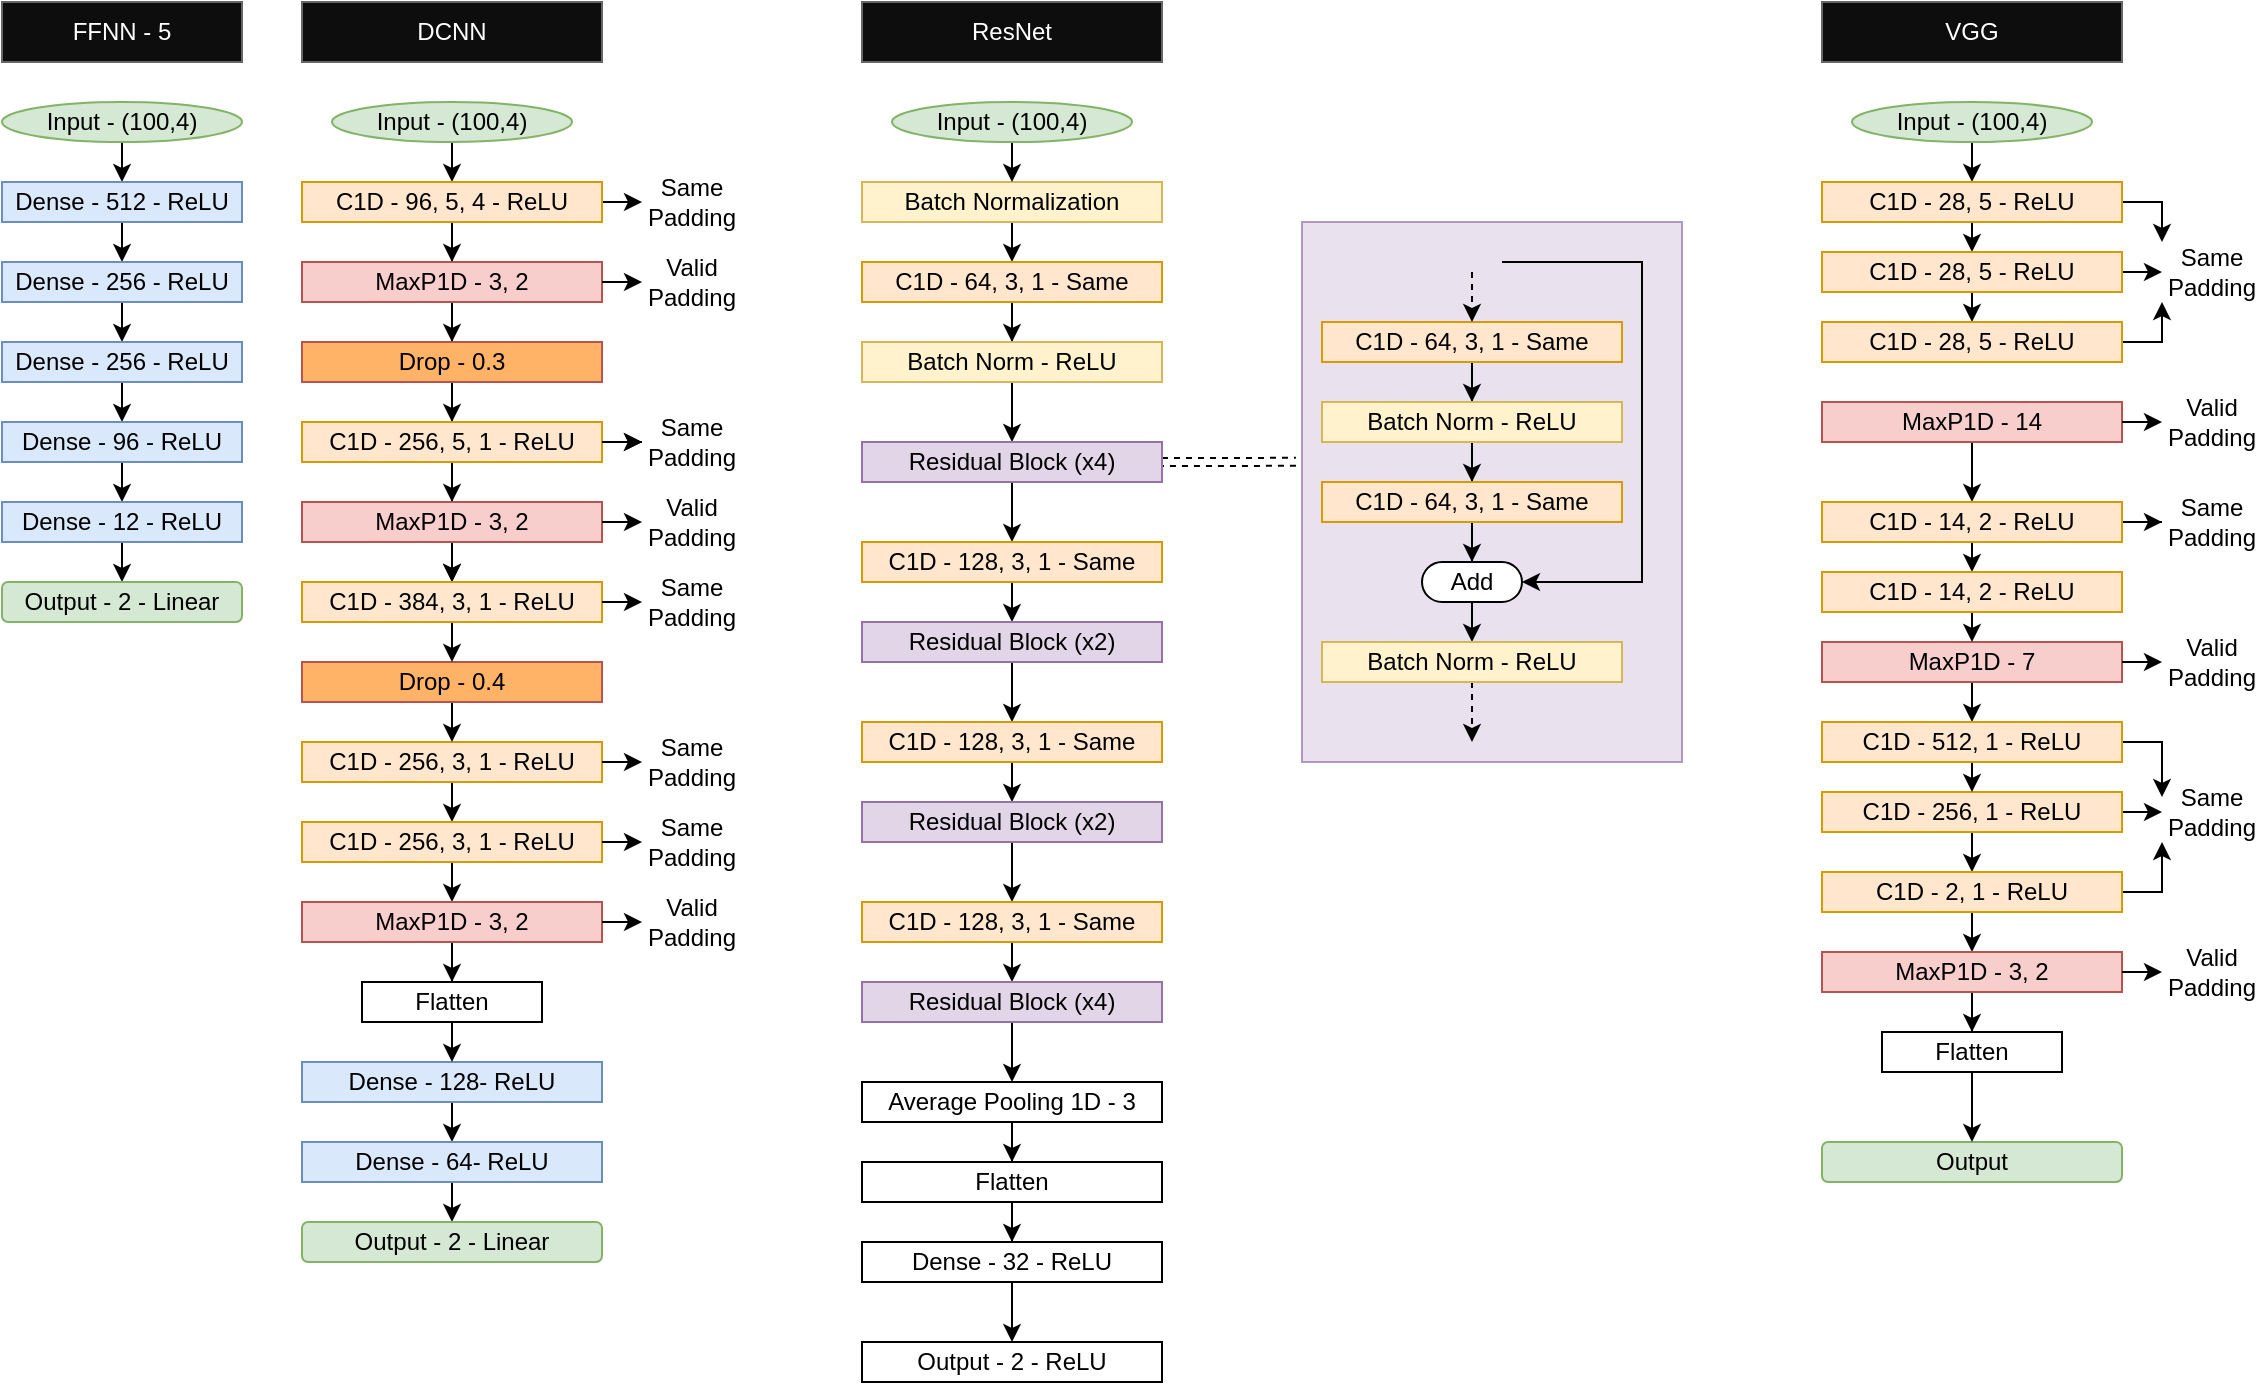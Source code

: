 <mxfile version="16.6.4" type="device"><diagram id="u687a26SMUDOpugRJcis" name="Page-1"><mxGraphModel dx="1422" dy="762" grid="1" gridSize="10" guides="1" tooltips="1" connect="1" arrows="1" fold="1" page="1" pageScale="1" pageWidth="850" pageHeight="1100" math="0" shadow="0"><root><mxCell id="0"/><mxCell id="1" parent="0"/><mxCell id="4DC_s5hT4vF4Yg3AYAyD-147" value="" style="rounded=0;whiteSpace=wrap;html=1;fillColor=#e1d5e7;strokeColor=#9673a6;opacity=70;" parent="1" vertex="1"><mxGeometry x="700" y="160" width="190" height="270" as="geometry"/></mxCell><mxCell id="4DC_s5hT4vF4Yg3AYAyD-8" style="edgeStyle=orthogonalEdgeStyle;rounded=0;orthogonalLoop=1;jettySize=auto;html=1;exitX=0.5;exitY=1;exitDx=0;exitDy=0;entryX=0.5;entryY=0;entryDx=0;entryDy=0;" parent="1" source="4DC_s5hT4vF4Yg3AYAyD-14" target="4DC_s5hT4vF4Yg3AYAyD-2" edge="1"><mxGeometry relative="1" as="geometry"/></mxCell><mxCell id="4DC_s5hT4vF4Yg3AYAyD-9" style="edgeStyle=orthogonalEdgeStyle;rounded=0;orthogonalLoop=1;jettySize=auto;html=1;exitX=0.5;exitY=1;exitDx=0;exitDy=0;entryX=0.5;entryY=0;entryDx=0;entryDy=0;" parent="1" source="4DC_s5hT4vF4Yg3AYAyD-2" target="4DC_s5hT4vF4Yg3AYAyD-3" edge="1"><mxGeometry relative="1" as="geometry"/></mxCell><mxCell id="4DC_s5hT4vF4Yg3AYAyD-2" value="Dense - 512 - ReLU" style="rounded=0;whiteSpace=wrap;html=1;fillColor=#dae8fc;strokeColor=#6c8ebf;" parent="1" vertex="1"><mxGeometry x="50" y="140" width="120" height="20" as="geometry"/></mxCell><mxCell id="4DC_s5hT4vF4Yg3AYAyD-10" style="edgeStyle=orthogonalEdgeStyle;rounded=0;orthogonalLoop=1;jettySize=auto;html=1;exitX=0.5;exitY=1;exitDx=0;exitDy=0;entryX=0.5;entryY=0;entryDx=0;entryDy=0;" parent="1" source="4DC_s5hT4vF4Yg3AYAyD-3" target="4DC_s5hT4vF4Yg3AYAyD-4" edge="1"><mxGeometry relative="1" as="geometry"/></mxCell><mxCell id="4DC_s5hT4vF4Yg3AYAyD-3" value="Dense - 256 - ReLU" style="rounded=0;whiteSpace=wrap;html=1;fillColor=#dae8fc;strokeColor=#6c8ebf;" parent="1" vertex="1"><mxGeometry x="50" y="180" width="120" height="20" as="geometry"/></mxCell><mxCell id="4DC_s5hT4vF4Yg3AYAyD-11" style="edgeStyle=orthogonalEdgeStyle;rounded=0;orthogonalLoop=1;jettySize=auto;html=1;exitX=0.5;exitY=1;exitDx=0;exitDy=0;entryX=0.5;entryY=0;entryDx=0;entryDy=0;" parent="1" source="4DC_s5hT4vF4Yg3AYAyD-4" target="4DC_s5hT4vF4Yg3AYAyD-5" edge="1"><mxGeometry relative="1" as="geometry"/></mxCell><mxCell id="4DC_s5hT4vF4Yg3AYAyD-4" value="Dense - 256 - ReLU" style="rounded=0;whiteSpace=wrap;html=1;fillColor=#dae8fc;strokeColor=#6c8ebf;" parent="1" vertex="1"><mxGeometry x="50" y="220" width="120" height="20" as="geometry"/></mxCell><mxCell id="4DC_s5hT4vF4Yg3AYAyD-12" style="edgeStyle=orthogonalEdgeStyle;rounded=0;orthogonalLoop=1;jettySize=auto;html=1;exitX=0.5;exitY=1;exitDx=0;exitDy=0;entryX=0.5;entryY=0;entryDx=0;entryDy=0;" parent="1" source="4DC_s5hT4vF4Yg3AYAyD-5" target="4DC_s5hT4vF4Yg3AYAyD-6" edge="1"><mxGeometry relative="1" as="geometry"/></mxCell><mxCell id="4DC_s5hT4vF4Yg3AYAyD-5" value="Dense - 96 - ReLU&lt;br&gt;" style="rounded=0;whiteSpace=wrap;html=1;fillColor=#dae8fc;strokeColor=#6c8ebf;" parent="1" vertex="1"><mxGeometry x="50" y="260" width="120" height="20" as="geometry"/></mxCell><mxCell id="4DC_s5hT4vF4Yg3AYAyD-16" style="edgeStyle=orthogonalEdgeStyle;rounded=0;orthogonalLoop=1;jettySize=auto;html=1;exitX=0.5;exitY=1;exitDx=0;exitDy=0;entryX=0.5;entryY=0;entryDx=0;entryDy=0;" parent="1" source="4DC_s5hT4vF4Yg3AYAyD-6" target="4DC_s5hT4vF4Yg3AYAyD-15" edge="1"><mxGeometry relative="1" as="geometry"/></mxCell><mxCell id="4DC_s5hT4vF4Yg3AYAyD-6" value="Dense - 12 - ReLU" style="rounded=0;whiteSpace=wrap;html=1;fillColor=#dae8fc;strokeColor=#6c8ebf;" parent="1" vertex="1"><mxGeometry x="50" y="300" width="120" height="20" as="geometry"/></mxCell><mxCell id="4DC_s5hT4vF4Yg3AYAyD-14" value="Input - (100,4)" style="ellipse;whiteSpace=wrap;html=1;fillColor=#d5e8d4;strokeColor=#82b366;" parent="1" vertex="1"><mxGeometry x="50" y="100" width="120" height="20" as="geometry"/></mxCell><mxCell id="4DC_s5hT4vF4Yg3AYAyD-15" value="Output - 2 - Linear" style="rounded=1;whiteSpace=wrap;html=1;fillColor=#d5e8d4;strokeColor=#82b366;" parent="1" vertex="1"><mxGeometry x="50" y="340" width="120" height="20" as="geometry"/></mxCell><mxCell id="4DC_s5hT4vF4Yg3AYAyD-18" style="edgeStyle=orthogonalEdgeStyle;rounded=0;orthogonalLoop=1;jettySize=auto;html=1;exitX=0.5;exitY=1;exitDx=0;exitDy=0;entryX=0.5;entryY=0;entryDx=0;entryDy=0;" parent="1" source="4DC_s5hT4vF4Yg3AYAyD-29" target="4DC_s5hT4vF4Yg3AYAyD-20" edge="1"><mxGeometry relative="1" as="geometry"/></mxCell><mxCell id="4DC_s5hT4vF4Yg3AYAyD-32" value="" style="edgeStyle=orthogonalEdgeStyle;rounded=0;orthogonalLoop=1;jettySize=auto;html=1;" parent="1" source="4DC_s5hT4vF4Yg3AYAyD-20" target="4DC_s5hT4vF4Yg3AYAyD-31" edge="1"><mxGeometry relative="1" as="geometry"/></mxCell><mxCell id="4DC_s5hT4vF4Yg3AYAyD-59" style="edgeStyle=orthogonalEdgeStyle;rounded=0;orthogonalLoop=1;jettySize=auto;html=1;exitX=1;exitY=0.5;exitDx=0;exitDy=0;entryX=0;entryY=0.5;entryDx=0;entryDy=0;" parent="1" source="4DC_s5hT4vF4Yg3AYAyD-20" target="4DC_s5hT4vF4Yg3AYAyD-58" edge="1"><mxGeometry relative="1" as="geometry"/></mxCell><mxCell id="4DC_s5hT4vF4Yg3AYAyD-20" value="C1D - 96, 5, 4 - ReLU" style="rounded=0;whiteSpace=wrap;html=1;fillColor=#ffe6cc;strokeColor=#d79b00;" parent="1" vertex="1"><mxGeometry x="200" y="140" width="150" height="20" as="geometry"/></mxCell><mxCell id="4DC_s5hT4vF4Yg3AYAyD-49" style="edgeStyle=orthogonalEdgeStyle;rounded=0;orthogonalLoop=1;jettySize=auto;html=1;exitX=0.5;exitY=1;exitDx=0;exitDy=0;entryX=0.5;entryY=0;entryDx=0;entryDy=0;" parent="1" source="4DC_s5hT4vF4Yg3AYAyD-22" target="4DC_s5hT4vF4Yg3AYAyD-47" edge="1"><mxGeometry relative="1" as="geometry"/></mxCell><mxCell id="4DC_s5hT4vF4Yg3AYAyD-22" value="C1D - 256, 3, 1 - ReLU" style="rounded=0;whiteSpace=wrap;html=1;fillColor=#ffe6cc;strokeColor=#d79b00;" parent="1" vertex="1"><mxGeometry x="200" y="420" width="150" height="20" as="geometry"/></mxCell><mxCell id="4DC_s5hT4vF4Yg3AYAyD-23" style="edgeStyle=orthogonalEdgeStyle;rounded=0;orthogonalLoop=1;jettySize=auto;html=1;exitX=0.5;exitY=1;exitDx=0;exitDy=0;entryX=0.5;entryY=0;entryDx=0;entryDy=0;" parent="1" source="4DC_s5hT4vF4Yg3AYAyD-24" target="4DC_s5hT4vF4Yg3AYAyD-26" edge="1"><mxGeometry relative="1" as="geometry"/></mxCell><mxCell id="4DC_s5hT4vF4Yg3AYAyD-24" value="Dense - 128- ReLU" style="rounded=0;whiteSpace=wrap;html=1;fillColor=#dae8fc;strokeColor=#6c8ebf;" parent="1" vertex="1"><mxGeometry x="200" y="580" width="150" height="20" as="geometry"/></mxCell><mxCell id="4DC_s5hT4vF4Yg3AYAyD-25" style="edgeStyle=orthogonalEdgeStyle;rounded=0;orthogonalLoop=1;jettySize=auto;html=1;exitX=0.5;exitY=1;exitDx=0;exitDy=0;entryX=0.5;entryY=0;entryDx=0;entryDy=0;" parent="1" source="4DC_s5hT4vF4Yg3AYAyD-26" target="4DC_s5hT4vF4Yg3AYAyD-30" edge="1"><mxGeometry relative="1" as="geometry"><mxPoint x="275" y="670" as="targetPoint"/></mxGeometry></mxCell><mxCell id="4DC_s5hT4vF4Yg3AYAyD-26" value="Dense - 64- ReLU" style="rounded=0;whiteSpace=wrap;html=1;fillColor=#dae8fc;strokeColor=#6c8ebf;" parent="1" vertex="1"><mxGeometry x="200" y="620" width="150" height="20" as="geometry"/></mxCell><mxCell id="4DC_s5hT4vF4Yg3AYAyD-29" value="Input - (100,4)" style="ellipse;whiteSpace=wrap;html=1;fillColor=#d5e8d4;strokeColor=#82b366;" parent="1" vertex="1"><mxGeometry x="215" y="100" width="120" height="20" as="geometry"/></mxCell><mxCell id="4DC_s5hT4vF4Yg3AYAyD-30" value="Output - 2 - Linear" style="rounded=1;whiteSpace=wrap;html=1;fillColor=#d5e8d4;strokeColor=#82b366;" parent="1" vertex="1"><mxGeometry x="200" y="660" width="150" height="20" as="geometry"/></mxCell><mxCell id="4DC_s5hT4vF4Yg3AYAyD-34" value="" style="edgeStyle=orthogonalEdgeStyle;rounded=0;orthogonalLoop=1;jettySize=auto;html=1;" parent="1" source="4DC_s5hT4vF4Yg3AYAyD-31" target="4DC_s5hT4vF4Yg3AYAyD-33" edge="1"><mxGeometry relative="1" as="geometry"/></mxCell><mxCell id="4DC_s5hT4vF4Yg3AYAyD-31" value="MaxP1D - 3, 2" style="whiteSpace=wrap;html=1;rounded=0;fillColor=#f8cecc;strokeColor=#b85450;" parent="1" vertex="1"><mxGeometry x="200" y="180" width="150" height="20" as="geometry"/></mxCell><mxCell id="4DC_s5hT4vF4Yg3AYAyD-45" style="edgeStyle=orthogonalEdgeStyle;rounded=0;orthogonalLoop=1;jettySize=auto;html=1;exitX=0.5;exitY=1;exitDx=0;exitDy=0;entryX=0.5;entryY=0;entryDx=0;entryDy=0;" parent="1" source="4DC_s5hT4vF4Yg3AYAyD-33" target="4DC_s5hT4vF4Yg3AYAyD-36" edge="1"><mxGeometry relative="1" as="geometry"/></mxCell><mxCell id="4DC_s5hT4vF4Yg3AYAyD-46" value="" style="edgeStyle=orthogonalEdgeStyle;rounded=0;orthogonalLoop=1;jettySize=auto;html=1;" parent="1" source="4DC_s5hT4vF4Yg3AYAyD-33" target="4DC_s5hT4vF4Yg3AYAyD-40" edge="1"><mxGeometry relative="1" as="geometry"/></mxCell><mxCell id="4DC_s5hT4vF4Yg3AYAyD-33" value="Drop - 0.3" style="whiteSpace=wrap;html=1;rounded=0;fillColor=#FFB366;strokeColor=#b85450;" parent="1" vertex="1"><mxGeometry x="200" y="220" width="150" height="20" as="geometry"/></mxCell><mxCell id="4DC_s5hT4vF4Yg3AYAyD-35" value="" style="edgeStyle=orthogonalEdgeStyle;rounded=0;orthogonalLoop=1;jettySize=auto;html=1;" parent="1" source="4DC_s5hT4vF4Yg3AYAyD-36" target="4DC_s5hT4vF4Yg3AYAyD-38" edge="1"><mxGeometry relative="1" as="geometry"/></mxCell><mxCell id="4DC_s5hT4vF4Yg3AYAyD-62" value="" style="edgeStyle=orthogonalEdgeStyle;rounded=0;orthogonalLoop=1;jettySize=auto;html=1;" parent="1" source="4DC_s5hT4vF4Yg3AYAyD-36" target="4DC_s5hT4vF4Yg3AYAyD-61" edge="1"><mxGeometry relative="1" as="geometry"/></mxCell><mxCell id="4DC_s5hT4vF4Yg3AYAyD-36" value="C1D - 256, 5, 1 - ReLU" style="rounded=0;whiteSpace=wrap;html=1;fillColor=#ffe6cc;strokeColor=#d79b00;" parent="1" vertex="1"><mxGeometry x="200" y="260" width="150" height="20" as="geometry"/></mxCell><mxCell id="4DC_s5hT4vF4Yg3AYAyD-43" style="edgeStyle=orthogonalEdgeStyle;rounded=0;orthogonalLoop=1;jettySize=auto;html=1;exitX=0.5;exitY=1;exitDx=0;exitDy=0;entryX=0.5;entryY=0;entryDx=0;entryDy=0;" parent="1" source="4DC_s5hT4vF4Yg3AYAyD-38" target="4DC_s5hT4vF4Yg3AYAyD-40" edge="1"><mxGeometry relative="1" as="geometry"/></mxCell><mxCell id="4DC_s5hT4vF4Yg3AYAyD-38" value="MaxP1D - 3, 2" style="whiteSpace=wrap;html=1;rounded=0;fillColor=#f8cecc;strokeColor=#b85450;" parent="1" vertex="1"><mxGeometry x="200" y="300" width="150" height="20" as="geometry"/></mxCell><mxCell id="4DC_s5hT4vF4Yg3AYAyD-48" style="edgeStyle=orthogonalEdgeStyle;rounded=0;orthogonalLoop=1;jettySize=auto;html=1;exitX=0.5;exitY=1;exitDx=0;exitDy=0;entryX=0.5;entryY=0;entryDx=0;entryDy=0;" parent="1" source="4DC_s5hT4vF4Yg3AYAyD-39" target="4DC_s5hT4vF4Yg3AYAyD-22" edge="1"><mxGeometry relative="1" as="geometry"/></mxCell><mxCell id="4DC_s5hT4vF4Yg3AYAyD-39" value="Drop - 0.4" style="whiteSpace=wrap;html=1;rounded=0;fillColor=#FFB366;strokeColor=#b85450;" parent="1" vertex="1"><mxGeometry x="200" y="380" width="150" height="20" as="geometry"/></mxCell><mxCell id="4DC_s5hT4vF4Yg3AYAyD-42" style="edgeStyle=orthogonalEdgeStyle;rounded=0;orthogonalLoop=1;jettySize=auto;html=1;exitX=0.5;exitY=1;exitDx=0;exitDy=0;entryX=0.5;entryY=0;entryDx=0;entryDy=0;" parent="1" source="4DC_s5hT4vF4Yg3AYAyD-40" target="4DC_s5hT4vF4Yg3AYAyD-39" edge="1"><mxGeometry relative="1" as="geometry"/></mxCell><mxCell id="4DC_s5hT4vF4Yg3AYAyD-40" value="C1D - 384, 3, 1 - ReLU" style="whiteSpace=wrap;html=1;rounded=0;fillColor=#ffe6cc;strokeColor=#d79b00;" parent="1" vertex="1"><mxGeometry x="200" y="340" width="150" height="20" as="geometry"/></mxCell><mxCell id="4DC_s5hT4vF4Yg3AYAyD-51" style="edgeStyle=orthogonalEdgeStyle;rounded=0;orthogonalLoop=1;jettySize=auto;html=1;exitX=0.5;exitY=1;exitDx=0;exitDy=0;entryX=0.5;entryY=0;entryDx=0;entryDy=0;" parent="1" source="4DC_s5hT4vF4Yg3AYAyD-47" target="4DC_s5hT4vF4Yg3AYAyD-50" edge="1"><mxGeometry relative="1" as="geometry"/></mxCell><mxCell id="4DC_s5hT4vF4Yg3AYAyD-47" value="C1D - 256, 3, 1 - ReLU" style="rounded=0;whiteSpace=wrap;html=1;fillColor=#ffe6cc;strokeColor=#d79b00;" parent="1" vertex="1"><mxGeometry x="200" y="460" width="150" height="20" as="geometry"/></mxCell><mxCell id="4DC_s5hT4vF4Yg3AYAyD-54" value="" style="edgeStyle=orthogonalEdgeStyle;rounded=0;orthogonalLoop=1;jettySize=auto;html=1;" parent="1" source="4DC_s5hT4vF4Yg3AYAyD-50" target="4DC_s5hT4vF4Yg3AYAyD-53" edge="1"><mxGeometry relative="1" as="geometry"/></mxCell><mxCell id="4DC_s5hT4vF4Yg3AYAyD-50" value="MaxP1D - 3, 2" style="whiteSpace=wrap;html=1;rounded=0;fillColor=#f8cecc;strokeColor=#b85450;" parent="1" vertex="1"><mxGeometry x="200" y="500" width="150" height="20" as="geometry"/></mxCell><mxCell id="4DC_s5hT4vF4Yg3AYAyD-55" style="edgeStyle=orthogonalEdgeStyle;rounded=0;orthogonalLoop=1;jettySize=auto;html=1;exitX=0.5;exitY=1;exitDx=0;exitDy=0;entryX=0.5;entryY=0;entryDx=0;entryDy=0;" parent="1" source="4DC_s5hT4vF4Yg3AYAyD-53" target="4DC_s5hT4vF4Yg3AYAyD-24" edge="1"><mxGeometry relative="1" as="geometry"/></mxCell><mxCell id="4DC_s5hT4vF4Yg3AYAyD-53" value="Flatten" style="whiteSpace=wrap;html=1;rounded=0;" parent="1" vertex="1"><mxGeometry x="230" y="540" width="90" height="20" as="geometry"/></mxCell><mxCell id="4DC_s5hT4vF4Yg3AYAyD-58" value="Same Padding" style="text;html=1;strokeColor=none;fillColor=none;align=center;verticalAlign=middle;whiteSpace=wrap;rounded=0;" parent="1" vertex="1"><mxGeometry x="370" y="135" width="50" height="30" as="geometry"/></mxCell><mxCell id="4DC_s5hT4vF4Yg3AYAyD-60" style="edgeStyle=orthogonalEdgeStyle;rounded=0;orthogonalLoop=1;jettySize=auto;html=1;exitX=1;exitY=0.5;exitDx=0;exitDy=0;entryX=0;entryY=0.5;entryDx=0;entryDy=0;" parent="1" target="4DC_s5hT4vF4Yg3AYAyD-61" edge="1"><mxGeometry relative="1" as="geometry"><mxPoint x="350" y="270" as="sourcePoint"/></mxGeometry></mxCell><mxCell id="4DC_s5hT4vF4Yg3AYAyD-61" value="Same Padding" style="text;html=1;strokeColor=none;fillColor=none;align=center;verticalAlign=middle;whiteSpace=wrap;rounded=0;" parent="1" vertex="1"><mxGeometry x="370" y="255" width="50" height="30" as="geometry"/></mxCell><mxCell id="4DC_s5hT4vF4Yg3AYAyD-63" style="edgeStyle=orthogonalEdgeStyle;rounded=0;orthogonalLoop=1;jettySize=auto;html=1;exitX=1;exitY=0.5;exitDx=0;exitDy=0;entryX=0;entryY=0.5;entryDx=0;entryDy=0;" parent="1" target="4DC_s5hT4vF4Yg3AYAyD-64" edge="1"><mxGeometry relative="1" as="geometry"><mxPoint x="350" y="350" as="sourcePoint"/></mxGeometry></mxCell><mxCell id="4DC_s5hT4vF4Yg3AYAyD-64" value="Same Padding" style="text;html=1;strokeColor=none;fillColor=none;align=center;verticalAlign=middle;whiteSpace=wrap;rounded=0;" parent="1" vertex="1"><mxGeometry x="370" y="335" width="50" height="30" as="geometry"/></mxCell><mxCell id="4DC_s5hT4vF4Yg3AYAyD-65" style="edgeStyle=orthogonalEdgeStyle;rounded=0;orthogonalLoop=1;jettySize=auto;html=1;exitX=1;exitY=0.5;exitDx=0;exitDy=0;entryX=0;entryY=0.5;entryDx=0;entryDy=0;" parent="1" target="4DC_s5hT4vF4Yg3AYAyD-66" edge="1"><mxGeometry relative="1" as="geometry"><mxPoint x="350" y="430" as="sourcePoint"/></mxGeometry></mxCell><mxCell id="4DC_s5hT4vF4Yg3AYAyD-66" value="Same Padding" style="text;html=1;strokeColor=none;fillColor=none;align=center;verticalAlign=middle;whiteSpace=wrap;rounded=0;" parent="1" vertex="1"><mxGeometry x="370" y="415" width="50" height="30" as="geometry"/></mxCell><mxCell id="4DC_s5hT4vF4Yg3AYAyD-67" style="edgeStyle=orthogonalEdgeStyle;rounded=0;orthogonalLoop=1;jettySize=auto;html=1;exitX=1;exitY=0.5;exitDx=0;exitDy=0;entryX=0;entryY=0.5;entryDx=0;entryDy=0;" parent="1" target="4DC_s5hT4vF4Yg3AYAyD-68" edge="1"><mxGeometry relative="1" as="geometry"><mxPoint x="350" y="470" as="sourcePoint"/></mxGeometry></mxCell><mxCell id="4DC_s5hT4vF4Yg3AYAyD-68" value="Same Padding" style="text;html=1;strokeColor=none;fillColor=none;align=center;verticalAlign=middle;whiteSpace=wrap;rounded=0;" parent="1" vertex="1"><mxGeometry x="370" y="455" width="50" height="30" as="geometry"/></mxCell><mxCell id="4DC_s5hT4vF4Yg3AYAyD-69" style="edgeStyle=orthogonalEdgeStyle;rounded=0;orthogonalLoop=1;jettySize=auto;html=1;exitX=1;exitY=0.5;exitDx=0;exitDy=0;entryX=0;entryY=0.5;entryDx=0;entryDy=0;" parent="1" target="4DC_s5hT4vF4Yg3AYAyD-70" edge="1"><mxGeometry relative="1" as="geometry"><mxPoint x="350" y="190" as="sourcePoint"/></mxGeometry></mxCell><mxCell id="4DC_s5hT4vF4Yg3AYAyD-70" value="Valid Padding" style="text;html=1;strokeColor=none;fillColor=none;align=center;verticalAlign=middle;whiteSpace=wrap;rounded=0;" parent="1" vertex="1"><mxGeometry x="370" y="175" width="50" height="30" as="geometry"/></mxCell><mxCell id="4DC_s5hT4vF4Yg3AYAyD-71" style="edgeStyle=orthogonalEdgeStyle;rounded=0;orthogonalLoop=1;jettySize=auto;html=1;exitX=1;exitY=0.5;exitDx=0;exitDy=0;entryX=0;entryY=0.5;entryDx=0;entryDy=0;" parent="1" target="4DC_s5hT4vF4Yg3AYAyD-72" edge="1"><mxGeometry relative="1" as="geometry"><mxPoint x="350" y="310" as="sourcePoint"/></mxGeometry></mxCell><mxCell id="4DC_s5hT4vF4Yg3AYAyD-72" value="Valid Padding" style="text;html=1;strokeColor=none;fillColor=none;align=center;verticalAlign=middle;whiteSpace=wrap;rounded=0;" parent="1" vertex="1"><mxGeometry x="370" y="295" width="50" height="30" as="geometry"/></mxCell><mxCell id="4DC_s5hT4vF4Yg3AYAyD-73" style="edgeStyle=orthogonalEdgeStyle;rounded=0;orthogonalLoop=1;jettySize=auto;html=1;exitX=1;exitY=0.5;exitDx=0;exitDy=0;entryX=0;entryY=0.5;entryDx=0;entryDy=0;" parent="1" target="4DC_s5hT4vF4Yg3AYAyD-74" edge="1"><mxGeometry relative="1" as="geometry"><mxPoint x="350" y="510" as="sourcePoint"/></mxGeometry></mxCell><mxCell id="4DC_s5hT4vF4Yg3AYAyD-74" value="Valid Padding" style="text;html=1;strokeColor=none;fillColor=none;align=center;verticalAlign=middle;whiteSpace=wrap;rounded=0;" parent="1" vertex="1"><mxGeometry x="370" y="495" width="50" height="30" as="geometry"/></mxCell><mxCell id="4DC_s5hT4vF4Yg3AYAyD-81" style="edgeStyle=orthogonalEdgeStyle;rounded=0;orthogonalLoop=1;jettySize=auto;html=1;exitX=0.5;exitY=1;exitDx=0;exitDy=0;entryX=0.5;entryY=0;entryDx=0;entryDy=0;" parent="1" source="4DC_s5hT4vF4Yg3AYAyD-79" target="4DC_s5hT4vF4Yg3AYAyD-80" edge="1"><mxGeometry relative="1" as="geometry"/></mxCell><mxCell id="4DC_s5hT4vF4Yg3AYAyD-79" value="Batch Normalization" style="rounded=0;whiteSpace=wrap;html=1;fillColor=#fff2cc;strokeColor=#d6b656;" parent="1" vertex="1"><mxGeometry x="480" y="140" width="150" height="20" as="geometry"/></mxCell><mxCell id="4DC_s5hT4vF4Yg3AYAyD-104" value="" style="edgeStyle=orthogonalEdgeStyle;rounded=0;orthogonalLoop=1;jettySize=auto;html=1;" parent="1" source="4DC_s5hT4vF4Yg3AYAyD-80" target="4DC_s5hT4vF4Yg3AYAyD-103" edge="1"><mxGeometry relative="1" as="geometry"/></mxCell><mxCell id="4DC_s5hT4vF4Yg3AYAyD-80" value="C1D - 64, 3, 1 - Same" style="rounded=0;whiteSpace=wrap;html=1;fillColor=#ffe6cc;strokeColor=#d79b00;" parent="1" vertex="1"><mxGeometry x="480" y="180" width="150" height="20" as="geometry"/></mxCell><mxCell id="4DC_s5hT4vF4Yg3AYAyD-88" value="" style="edgeStyle=orthogonalEdgeStyle;rounded=0;orthogonalLoop=1;jettySize=auto;html=1;snapToPoint=0;" parent="1" source="4DC_s5hT4vF4Yg3AYAyD-85" target="4DC_s5hT4vF4Yg3AYAyD-87" edge="1"><mxGeometry relative="1" as="geometry"/></mxCell><mxCell id="4DC_s5hT4vF4Yg3AYAyD-85" value="C1D - 64, 3, 1 - Same" style="rounded=0;whiteSpace=wrap;html=1;fillColor=#ffe6cc;strokeColor=#d79b00;snapToPoint=0;" parent="1" vertex="1"><mxGeometry x="710" y="210" width="150" height="20" as="geometry"/></mxCell><mxCell id="4DC_s5hT4vF4Yg3AYAyD-90" value="" style="edgeStyle=orthogonalEdgeStyle;rounded=0;orthogonalLoop=1;jettySize=auto;html=1;snapToPoint=0;" parent="1" source="4DC_s5hT4vF4Yg3AYAyD-87" target="4DC_s5hT4vF4Yg3AYAyD-89" edge="1"><mxGeometry relative="1" as="geometry"/></mxCell><mxCell id="4DC_s5hT4vF4Yg3AYAyD-87" value="Batch Norm - ReLU" style="rounded=0;whiteSpace=wrap;html=1;fillColor=#fff2cc;strokeColor=#d6b656;snapToPoint=0;" parent="1" vertex="1"><mxGeometry x="710" y="250" width="150" height="20" as="geometry"/></mxCell><mxCell id="4DC_s5hT4vF4Yg3AYAyD-92" value="" style="edgeStyle=orthogonalEdgeStyle;rounded=0;orthogonalLoop=1;jettySize=auto;html=1;snapToPoint=0;" parent="1" source="4DC_s5hT4vF4Yg3AYAyD-89" target="4DC_s5hT4vF4Yg3AYAyD-91" edge="1"><mxGeometry relative="1" as="geometry"/></mxCell><mxCell id="4DC_s5hT4vF4Yg3AYAyD-89" value="C1D - 64, 3, 1 - Same" style="rounded=0;whiteSpace=wrap;html=1;fillColor=#ffe6cc;strokeColor=#d79b00;snapToPoint=0;" parent="1" vertex="1"><mxGeometry x="710" y="290" width="150" height="20" as="geometry"/></mxCell><mxCell id="4DC_s5hT4vF4Yg3AYAyD-98" style="edgeStyle=orthogonalEdgeStyle;rounded=0;orthogonalLoop=1;jettySize=auto;html=1;exitX=0.5;exitY=1;exitDx=0;exitDy=0;entryX=0.5;entryY=0;entryDx=0;entryDy=0;snapToPoint=0;" parent="1" source="4DC_s5hT4vF4Yg3AYAyD-91" target="4DC_s5hT4vF4Yg3AYAyD-97" edge="1"><mxGeometry relative="1" as="geometry"/></mxCell><mxCell id="4DC_s5hT4vF4Yg3AYAyD-91" value="Add" style="rounded=1;whiteSpace=wrap;html=1;arcSize=50;snapToPoint=0;" parent="1" vertex="1"><mxGeometry x="760" y="330" width="50" height="20" as="geometry"/></mxCell><mxCell id="4DC_s5hT4vF4Yg3AYAyD-94" style="edgeStyle=orthogonalEdgeStyle;rounded=0;orthogonalLoop=1;jettySize=auto;html=1;entryX=0.5;entryY=0;entryDx=0;entryDy=0;dashed=1;snapToPoint=0;" parent="1" target="4DC_s5hT4vF4Yg3AYAyD-85" edge="1"><mxGeometry relative="1" as="geometry"><mxPoint x="785" y="185" as="sourcePoint"/></mxGeometry></mxCell><mxCell id="4DC_s5hT4vF4Yg3AYAyD-95" style="edgeStyle=orthogonalEdgeStyle;rounded=0;orthogonalLoop=1;jettySize=auto;html=1;entryX=1;entryY=0.5;entryDx=0;entryDy=0;snapToPoint=0;" parent="1" target="4DC_s5hT4vF4Yg3AYAyD-91" edge="1"><mxGeometry relative="1" as="geometry"><mxPoint x="800" y="180" as="sourcePoint"/><Array as="points"><mxPoint x="870" y="180"/><mxPoint x="870" y="340"/></Array></mxGeometry></mxCell><mxCell id="4DC_s5hT4vF4Yg3AYAyD-149" style="edgeStyle=orthogonalEdgeStyle;rounded=0;orthogonalLoop=1;jettySize=auto;html=1;exitX=0.5;exitY=1;exitDx=0;exitDy=0;dashed=1;" parent="1" source="4DC_s5hT4vF4Yg3AYAyD-97" edge="1"><mxGeometry relative="1" as="geometry"><mxPoint x="785" y="420" as="targetPoint"/><Array as="points"><mxPoint x="785" y="410"/><mxPoint x="785" y="410"/></Array></mxGeometry></mxCell><mxCell id="4DC_s5hT4vF4Yg3AYAyD-97" value="Batch Norm - ReLU" style="rounded=0;whiteSpace=wrap;html=1;fillColor=#fff2cc;strokeColor=#d6b656;snapToPoint=0;" parent="1" vertex="1"><mxGeometry x="710" y="370" width="150" height="20" as="geometry"/></mxCell><mxCell id="4DC_s5hT4vF4Yg3AYAyD-102" style="edgeStyle=orthogonalEdgeStyle;rounded=0;orthogonalLoop=1;jettySize=auto;html=1;exitX=0.5;exitY=1;exitDx=0;exitDy=0;entryX=0.5;entryY=0;entryDx=0;entryDy=0;" parent="1" source="4DC_s5hT4vF4Yg3AYAyD-101" target="4DC_s5hT4vF4Yg3AYAyD-79" edge="1"><mxGeometry relative="1" as="geometry"/></mxCell><mxCell id="4DC_s5hT4vF4Yg3AYAyD-101" value="Input - (100,4)" style="ellipse;whiteSpace=wrap;html=1;fillColor=#d5e8d4;strokeColor=#82b366;" parent="1" vertex="1"><mxGeometry x="495" y="100" width="120" height="20" as="geometry"/></mxCell><mxCell id="4DC_s5hT4vF4Yg3AYAyD-106" value="" style="edgeStyle=orthogonalEdgeStyle;rounded=0;orthogonalLoop=1;jettySize=auto;html=1;" parent="1" source="4DC_s5hT4vF4Yg3AYAyD-103" target="4DC_s5hT4vF4Yg3AYAyD-105" edge="1"><mxGeometry relative="1" as="geometry"/></mxCell><mxCell id="4DC_s5hT4vF4Yg3AYAyD-103" value="Batch Norm - ReLU" style="rounded=0;whiteSpace=wrap;html=1;fillColor=#fff2cc;strokeColor=#d6b656;" parent="1" vertex="1"><mxGeometry x="480" y="220" width="150" height="20" as="geometry"/></mxCell><mxCell id="4DC_s5hT4vF4Yg3AYAyD-129" style="edgeStyle=orthogonalEdgeStyle;rounded=0;orthogonalLoop=1;jettySize=auto;html=1;exitX=0.5;exitY=1;exitDx=0;exitDy=0;entryX=0.5;entryY=0;entryDx=0;entryDy=0;" parent="1" source="4DC_s5hT4vF4Yg3AYAyD-105" target="4DC_s5hT4vF4Yg3AYAyD-107" edge="1"><mxGeometry relative="1" as="geometry"/></mxCell><mxCell id="4DC_s5hT4vF4Yg3AYAyD-150" style="edgeStyle=orthogonalEdgeStyle;rounded=0;orthogonalLoop=1;jettySize=auto;html=1;exitX=1;exitY=0.5;exitDx=0;exitDy=0;entryX=-0.016;entryY=0.444;entryDx=0;entryDy=0;entryPerimeter=0;dashed=1;shape=link;" parent="1" source="4DC_s5hT4vF4Yg3AYAyD-105" target="4DC_s5hT4vF4Yg3AYAyD-147" edge="1"><mxGeometry relative="1" as="geometry"/></mxCell><mxCell id="4DC_s5hT4vF4Yg3AYAyD-105" value="Residual Block (x4)" style="rounded=0;whiteSpace=wrap;html=1;fillColor=#e1d5e7;strokeColor=#9673a6;" parent="1" vertex="1"><mxGeometry x="480" y="270" width="150" height="20" as="geometry"/></mxCell><mxCell id="4DC_s5hT4vF4Yg3AYAyD-116" style="edgeStyle=orthogonalEdgeStyle;rounded=0;orthogonalLoop=1;jettySize=auto;html=1;exitX=0.5;exitY=1;exitDx=0;exitDy=0;entryX=0.5;entryY=0;entryDx=0;entryDy=0;" parent="1" source="4DC_s5hT4vF4Yg3AYAyD-107" target="4DC_s5hT4vF4Yg3AYAyD-109" edge="1"><mxGeometry relative="1" as="geometry"/></mxCell><mxCell id="4DC_s5hT4vF4Yg3AYAyD-107" value="C1D - 128, 3, 1 - Same" style="rounded=0;whiteSpace=wrap;html=1;fillColor=#ffe6cc;strokeColor=#d79b00;" parent="1" vertex="1"><mxGeometry x="480" y="320" width="150" height="20" as="geometry"/></mxCell><mxCell id="4DC_s5hT4vF4Yg3AYAyD-130" style="edgeStyle=orthogonalEdgeStyle;rounded=0;orthogonalLoop=1;jettySize=auto;html=1;exitX=0.5;exitY=1;exitDx=0;exitDy=0;entryX=0.5;entryY=0;entryDx=0;entryDy=0;" parent="1" source="4DC_s5hT4vF4Yg3AYAyD-109" target="4DC_s5hT4vF4Yg3AYAyD-124" edge="1"><mxGeometry relative="1" as="geometry"/></mxCell><mxCell id="4DC_s5hT4vF4Yg3AYAyD-109" value="Residual Block (x2)" style="rounded=0;whiteSpace=wrap;html=1;fillColor=#e1d5e7;strokeColor=#9673a6;" parent="1" vertex="1"><mxGeometry x="480" y="360" width="150" height="20" as="geometry"/></mxCell><mxCell id="4DC_s5hT4vF4Yg3AYAyD-123" style="edgeStyle=orthogonalEdgeStyle;rounded=0;orthogonalLoop=1;jettySize=auto;html=1;exitX=0.5;exitY=1;exitDx=0;exitDy=0;entryX=0.5;entryY=0;entryDx=0;entryDy=0;" parent="1" source="4DC_s5hT4vF4Yg3AYAyD-124" target="4DC_s5hT4vF4Yg3AYAyD-126" edge="1"><mxGeometry relative="1" as="geometry"/></mxCell><mxCell id="4DC_s5hT4vF4Yg3AYAyD-124" value="C1D - 128, 3, 1 - Same" style="rounded=0;whiteSpace=wrap;html=1;fillColor=#ffe6cc;strokeColor=#d79b00;" parent="1" vertex="1"><mxGeometry x="480" y="410" width="150" height="20" as="geometry"/></mxCell><mxCell id="4DC_s5hT4vF4Yg3AYAyD-136" style="edgeStyle=orthogonalEdgeStyle;rounded=0;orthogonalLoop=1;jettySize=auto;html=1;exitX=0.5;exitY=1;exitDx=0;exitDy=0;entryX=0.5;entryY=0;entryDx=0;entryDy=0;" parent="1" source="4DC_s5hT4vF4Yg3AYAyD-126" target="4DC_s5hT4vF4Yg3AYAyD-134" edge="1"><mxGeometry relative="1" as="geometry"/></mxCell><mxCell id="4DC_s5hT4vF4Yg3AYAyD-126" value="Residual Block (x2)" style="rounded=0;whiteSpace=wrap;html=1;fillColor=#e1d5e7;strokeColor=#9673a6;" parent="1" vertex="1"><mxGeometry x="480" y="450" width="150" height="20" as="geometry"/></mxCell><mxCell id="4DC_s5hT4vF4Yg3AYAyD-133" style="edgeStyle=orthogonalEdgeStyle;rounded=0;orthogonalLoop=1;jettySize=auto;html=1;exitX=0.5;exitY=1;exitDx=0;exitDy=0;entryX=0.5;entryY=0;entryDx=0;entryDy=0;" parent="1" source="4DC_s5hT4vF4Yg3AYAyD-134" target="4DC_s5hT4vF4Yg3AYAyD-135" edge="1"><mxGeometry relative="1" as="geometry"/></mxCell><mxCell id="4DC_s5hT4vF4Yg3AYAyD-134" value="C1D - 128, 3, 1 - Same" style="rounded=0;whiteSpace=wrap;html=1;fillColor=#ffe6cc;strokeColor=#d79b00;" parent="1" vertex="1"><mxGeometry x="480" y="500" width="150" height="20" as="geometry"/></mxCell><mxCell id="4DC_s5hT4vF4Yg3AYAyD-138" value="" style="edgeStyle=orthogonalEdgeStyle;rounded=0;orthogonalLoop=1;jettySize=auto;html=1;" parent="1" source="4DC_s5hT4vF4Yg3AYAyD-135" target="4DC_s5hT4vF4Yg3AYAyD-137" edge="1"><mxGeometry relative="1" as="geometry"/></mxCell><mxCell id="4DC_s5hT4vF4Yg3AYAyD-135" value="Residual Block (x4)" style="rounded=0;whiteSpace=wrap;html=1;fillColor=#e1d5e7;strokeColor=#9673a6;" parent="1" vertex="1"><mxGeometry x="480" y="540" width="150" height="20" as="geometry"/></mxCell><mxCell id="4DC_s5hT4vF4Yg3AYAyD-140" value="" style="edgeStyle=orthogonalEdgeStyle;rounded=0;orthogonalLoop=1;jettySize=auto;html=1;" parent="1" source="4DC_s5hT4vF4Yg3AYAyD-137" target="4DC_s5hT4vF4Yg3AYAyD-139" edge="1"><mxGeometry relative="1" as="geometry"/></mxCell><mxCell id="4DC_s5hT4vF4Yg3AYAyD-137" value="Average Pooling 1D - 3" style="rounded=0;whiteSpace=wrap;html=1;" parent="1" vertex="1"><mxGeometry x="480" y="590" width="150" height="20" as="geometry"/></mxCell><mxCell id="4DC_s5hT4vF4Yg3AYAyD-142" value="" style="edgeStyle=orthogonalEdgeStyle;rounded=0;orthogonalLoop=1;jettySize=auto;html=1;" parent="1" source="4DC_s5hT4vF4Yg3AYAyD-139" target="4DC_s5hT4vF4Yg3AYAyD-141" edge="1"><mxGeometry relative="1" as="geometry"/></mxCell><mxCell id="4DC_s5hT4vF4Yg3AYAyD-139" value="Flatten" style="rounded=0;whiteSpace=wrap;html=1;" parent="1" vertex="1"><mxGeometry x="480" y="630" width="150" height="20" as="geometry"/></mxCell><mxCell id="4DC_s5hT4vF4Yg3AYAyD-144" value="" style="edgeStyle=orthogonalEdgeStyle;rounded=0;orthogonalLoop=1;jettySize=auto;html=1;" parent="1" source="4DC_s5hT4vF4Yg3AYAyD-141" target="4DC_s5hT4vF4Yg3AYAyD-143" edge="1"><mxGeometry relative="1" as="geometry"/></mxCell><mxCell id="4DC_s5hT4vF4Yg3AYAyD-141" value="Dense - 32 - ReLU" style="rounded=0;whiteSpace=wrap;html=1;" parent="1" vertex="1"><mxGeometry x="480" y="670" width="150" height="20" as="geometry"/></mxCell><mxCell id="4DC_s5hT4vF4Yg3AYAyD-143" value="Output - 2 - ReLU" style="rounded=0;whiteSpace=wrap;html=1;" parent="1" vertex="1"><mxGeometry x="480" y="720" width="150" height="20" as="geometry"/></mxCell><mxCell id="E72-2-0pZQBMuA4ilkRY-1" style="edgeStyle=orthogonalEdgeStyle;rounded=0;orthogonalLoop=1;jettySize=auto;html=1;exitX=0.5;exitY=1;exitDx=0;exitDy=0;entryX=0.5;entryY=0;entryDx=0;entryDy=0;" parent="1" source="E72-2-0pZQBMuA4ilkRY-11" target="E72-2-0pZQBMuA4ilkRY-4" edge="1"><mxGeometry relative="1" as="geometry"/></mxCell><mxCell id="E72-2-0pZQBMuA4ilkRY-50" style="edgeStyle=orthogonalEdgeStyle;rounded=0;orthogonalLoop=1;jettySize=auto;html=1;exitX=0.5;exitY=1;exitDx=0;exitDy=0;entryX=0.5;entryY=0;entryDx=0;entryDy=0;" parent="1" source="E72-2-0pZQBMuA4ilkRY-4" target="E72-2-0pZQBMuA4ilkRY-48" edge="1"><mxGeometry relative="1" as="geometry"/></mxCell><mxCell id="E72-2-0pZQBMuA4ilkRY-61" style="edgeStyle=orthogonalEdgeStyle;rounded=0;orthogonalLoop=1;jettySize=auto;html=1;exitX=1;exitY=0.5;exitDx=0;exitDy=0;entryX=0;entryY=0;entryDx=0;entryDy=0;" parent="1" source="E72-2-0pZQBMuA4ilkRY-4" target="E72-2-0pZQBMuA4ilkRY-33" edge="1"><mxGeometry relative="1" as="geometry"/></mxCell><mxCell id="E72-2-0pZQBMuA4ilkRY-4" value="C1D - 28, 5 - ReLU" style="rounded=0;whiteSpace=wrap;html=1;fillColor=#ffe6cc;strokeColor=#d79b00;" parent="1" vertex="1"><mxGeometry x="960" y="140" width="150" height="20" as="geometry"/></mxCell><mxCell id="E72-2-0pZQBMuA4ilkRY-5" style="edgeStyle=orthogonalEdgeStyle;rounded=0;orthogonalLoop=1;jettySize=auto;html=1;exitX=0.5;exitY=1;exitDx=0;exitDy=0;entryX=0.5;entryY=0;entryDx=0;entryDy=0;" parent="1" source="E72-2-0pZQBMuA4ilkRY-6" target="E72-2-0pZQBMuA4ilkRY-28" edge="1"><mxGeometry relative="1" as="geometry"/></mxCell><mxCell id="E72-2-0pZQBMuA4ilkRY-56" style="edgeStyle=orthogonalEdgeStyle;rounded=0;orthogonalLoop=1;jettySize=auto;html=1;exitX=1;exitY=0.5;exitDx=0;exitDy=0;entryX=0;entryY=0.5;entryDx=0;entryDy=0;" parent="1" source="E72-2-0pZQBMuA4ilkRY-6" target="E72-2-0pZQBMuA4ilkRY-37" edge="1"><mxGeometry relative="1" as="geometry"/></mxCell><mxCell id="E72-2-0pZQBMuA4ilkRY-6" value="C1D - 256, 1 - ReLU" style="rounded=0;whiteSpace=wrap;html=1;fillColor=#ffe6cc;strokeColor=#d79b00;" parent="1" vertex="1"><mxGeometry x="960" y="445" width="150" height="20" as="geometry"/></mxCell><mxCell id="E72-2-0pZQBMuA4ilkRY-11" value="Input - (100,4)" style="ellipse;whiteSpace=wrap;html=1;fillColor=#d5e8d4;strokeColor=#82b366;" parent="1" vertex="1"><mxGeometry x="975" y="100" width="120" height="20" as="geometry"/></mxCell><mxCell id="E72-2-0pZQBMuA4ilkRY-12" value="Output" style="rounded=1;whiteSpace=wrap;html=1;fillColor=#d5e8d4;strokeColor=#82b366;" parent="1" vertex="1"><mxGeometry x="960" y="620" width="150" height="20" as="geometry"/></mxCell><mxCell id="E72-2-0pZQBMuA4ilkRY-13" value="" style="edgeStyle=orthogonalEdgeStyle;rounded=0;orthogonalLoop=1;jettySize=auto;html=1;entryX=0.5;entryY=0;entryDx=0;entryDy=0;" parent="1" source="E72-2-0pZQBMuA4ilkRY-14" target="E72-2-0pZQBMuA4ilkRY-20" edge="1"><mxGeometry relative="1" as="geometry"><mxPoint x="1035" y="290" as="targetPoint"/></mxGeometry></mxCell><mxCell id="E72-2-0pZQBMuA4ilkRY-14" value="MaxP1D - 14" style="whiteSpace=wrap;html=1;rounded=0;fillColor=#f8cecc;strokeColor=#b85450;" parent="1" vertex="1"><mxGeometry x="960" y="250" width="150" height="20" as="geometry"/></mxCell><mxCell id="E72-2-0pZQBMuA4ilkRY-19" value="" style="edgeStyle=orthogonalEdgeStyle;rounded=0;orthogonalLoop=1;jettySize=auto;html=1;" parent="1" source="E72-2-0pZQBMuA4ilkRY-20" target="E72-2-0pZQBMuA4ilkRY-35" edge="1"><mxGeometry relative="1" as="geometry"/></mxCell><mxCell id="E72-2-0pZQBMuA4ilkRY-54" style="edgeStyle=orthogonalEdgeStyle;rounded=0;orthogonalLoop=1;jettySize=auto;html=1;exitX=0.5;exitY=1;exitDx=0;exitDy=0;entryX=0.5;entryY=0;entryDx=0;entryDy=0;" parent="1" source="E72-2-0pZQBMuA4ilkRY-20" target="E72-2-0pZQBMuA4ilkRY-52" edge="1"><mxGeometry relative="1" as="geometry"/></mxCell><mxCell id="E72-2-0pZQBMuA4ilkRY-20" value="C1D - 14, 2 - ReLU" style="rounded=0;whiteSpace=wrap;html=1;fillColor=#ffe6cc;strokeColor=#d79b00;" parent="1" vertex="1"><mxGeometry x="960" y="300" width="150" height="20" as="geometry"/></mxCell><mxCell id="E72-2-0pZQBMuA4ilkRY-21" style="edgeStyle=orthogonalEdgeStyle;rounded=0;orthogonalLoop=1;jettySize=auto;html=1;exitX=0.5;exitY=1;exitDx=0;exitDy=0;entryX=0.5;entryY=0;entryDx=0;entryDy=0;" parent="1" source="E72-2-0pZQBMuA4ilkRY-22" target="E72-2-0pZQBMuA4ilkRY-26" edge="1"><mxGeometry relative="1" as="geometry"/></mxCell><mxCell id="E72-2-0pZQBMuA4ilkRY-22" value="MaxP1D - 7" style="whiteSpace=wrap;html=1;rounded=0;fillColor=#f8cecc;strokeColor=#b85450;" parent="1" vertex="1"><mxGeometry x="960" y="370" width="150" height="20" as="geometry"/></mxCell><mxCell id="E72-2-0pZQBMuA4ilkRY-25" style="edgeStyle=orthogonalEdgeStyle;rounded=0;orthogonalLoop=1;jettySize=auto;html=1;exitX=0.5;exitY=1;exitDx=0;exitDy=0;entryX=0.5;entryY=0;entryDx=0;entryDy=0;" parent="1" source="E72-2-0pZQBMuA4ilkRY-26" target="E72-2-0pZQBMuA4ilkRY-6" edge="1"><mxGeometry relative="1" as="geometry"><mxPoint x="1035" y="450" as="targetPoint"/></mxGeometry></mxCell><mxCell id="E72-2-0pZQBMuA4ilkRY-63" style="edgeStyle=orthogonalEdgeStyle;rounded=0;orthogonalLoop=1;jettySize=auto;html=1;exitX=1;exitY=0.5;exitDx=0;exitDy=0;entryX=0;entryY=0.25;entryDx=0;entryDy=0;" parent="1" source="E72-2-0pZQBMuA4ilkRY-26" target="E72-2-0pZQBMuA4ilkRY-37" edge="1"><mxGeometry relative="1" as="geometry"/></mxCell><mxCell id="E72-2-0pZQBMuA4ilkRY-26" value="C1D - 512, 1 - ReLU" style="whiteSpace=wrap;html=1;rounded=0;fillColor=#ffe6cc;strokeColor=#d79b00;" parent="1" vertex="1"><mxGeometry x="960" y="410" width="150" height="20" as="geometry"/></mxCell><mxCell id="E72-2-0pZQBMuA4ilkRY-27" style="edgeStyle=orthogonalEdgeStyle;rounded=0;orthogonalLoop=1;jettySize=auto;html=1;exitX=0.5;exitY=1;exitDx=0;exitDy=0;entryX=0.5;entryY=0;entryDx=0;entryDy=0;" parent="1" source="E72-2-0pZQBMuA4ilkRY-28" target="E72-2-0pZQBMuA4ilkRY-30" edge="1"><mxGeometry relative="1" as="geometry"/></mxCell><mxCell id="E72-2-0pZQBMuA4ilkRY-64" style="edgeStyle=orthogonalEdgeStyle;rounded=0;orthogonalLoop=1;jettySize=auto;html=1;exitX=1;exitY=0.5;exitDx=0;exitDy=0;entryX=0;entryY=1;entryDx=0;entryDy=0;" parent="1" source="E72-2-0pZQBMuA4ilkRY-28" target="E72-2-0pZQBMuA4ilkRY-37" edge="1"><mxGeometry relative="1" as="geometry"/></mxCell><mxCell id="E72-2-0pZQBMuA4ilkRY-28" value="C1D - 2, 1 - ReLU" style="rounded=0;whiteSpace=wrap;html=1;fillColor=#ffe6cc;strokeColor=#d79b00;" parent="1" vertex="1"><mxGeometry x="960" y="485" width="150" height="20" as="geometry"/></mxCell><mxCell id="E72-2-0pZQBMuA4ilkRY-29" value="" style="edgeStyle=orthogonalEdgeStyle;rounded=0;orthogonalLoop=1;jettySize=auto;html=1;" parent="1" source="E72-2-0pZQBMuA4ilkRY-30" target="E72-2-0pZQBMuA4ilkRY-32" edge="1"><mxGeometry relative="1" as="geometry"/></mxCell><mxCell id="E72-2-0pZQBMuA4ilkRY-30" value="MaxP1D - 3, 2" style="whiteSpace=wrap;html=1;rounded=0;fillColor=#f8cecc;strokeColor=#b85450;" parent="1" vertex="1"><mxGeometry x="960" y="525" width="150" height="20" as="geometry"/></mxCell><mxCell id="E72-2-0pZQBMuA4ilkRY-31" style="edgeStyle=orthogonalEdgeStyle;rounded=0;orthogonalLoop=1;jettySize=auto;html=1;exitX=0.5;exitY=1;exitDx=0;exitDy=0;entryX=0.5;entryY=0;entryDx=0;entryDy=0;" parent="1" source="E72-2-0pZQBMuA4ilkRY-32" target="E72-2-0pZQBMuA4ilkRY-12" edge="1"><mxGeometry relative="1" as="geometry"><mxPoint x="1035" y="650" as="targetPoint"/></mxGeometry></mxCell><mxCell id="E72-2-0pZQBMuA4ilkRY-32" value="Flatten" style="whiteSpace=wrap;html=1;rounded=0;" parent="1" vertex="1"><mxGeometry x="990" y="565" width="90" height="20" as="geometry"/></mxCell><mxCell id="E72-2-0pZQBMuA4ilkRY-33" value="Same Padding" style="text;html=1;strokeColor=none;fillColor=none;align=center;verticalAlign=middle;whiteSpace=wrap;rounded=0;" parent="1" vertex="1"><mxGeometry x="1130" y="170" width="50" height="30" as="geometry"/></mxCell><mxCell id="E72-2-0pZQBMuA4ilkRY-35" value="Same Padding" style="text;html=1;strokeColor=none;fillColor=none;align=center;verticalAlign=middle;whiteSpace=wrap;rounded=0;" parent="1" vertex="1"><mxGeometry x="1130" y="295" width="50" height="30" as="geometry"/></mxCell><mxCell id="E72-2-0pZQBMuA4ilkRY-37" value="Same Padding" style="text;html=1;strokeColor=none;fillColor=none;align=center;verticalAlign=middle;whiteSpace=wrap;rounded=0;" parent="1" vertex="1"><mxGeometry x="1130" y="440" width="50" height="30" as="geometry"/></mxCell><mxCell id="E72-2-0pZQBMuA4ilkRY-42" style="edgeStyle=orthogonalEdgeStyle;rounded=0;orthogonalLoop=1;jettySize=auto;html=1;exitX=1;exitY=0.5;exitDx=0;exitDy=0;entryX=0;entryY=0.5;entryDx=0;entryDy=0;" parent="1" target="E72-2-0pZQBMuA4ilkRY-43" edge="1"><mxGeometry relative="1" as="geometry"><mxPoint x="1110" y="260" as="sourcePoint"/></mxGeometry></mxCell><mxCell id="E72-2-0pZQBMuA4ilkRY-43" value="Valid Padding" style="text;html=1;strokeColor=none;fillColor=none;align=center;verticalAlign=middle;whiteSpace=wrap;rounded=0;" parent="1" vertex="1"><mxGeometry x="1130" y="245" width="50" height="30" as="geometry"/></mxCell><mxCell id="E72-2-0pZQBMuA4ilkRY-44" style="edgeStyle=orthogonalEdgeStyle;rounded=0;orthogonalLoop=1;jettySize=auto;html=1;exitX=1;exitY=0.5;exitDx=0;exitDy=0;entryX=0;entryY=0.5;entryDx=0;entryDy=0;" parent="1" target="E72-2-0pZQBMuA4ilkRY-45" edge="1"><mxGeometry relative="1" as="geometry"><mxPoint x="1110" y="380" as="sourcePoint"/></mxGeometry></mxCell><mxCell id="E72-2-0pZQBMuA4ilkRY-45" value="Valid Padding" style="text;html=1;strokeColor=none;fillColor=none;align=center;verticalAlign=middle;whiteSpace=wrap;rounded=0;" parent="1" vertex="1"><mxGeometry x="1130" y="365" width="50" height="30" as="geometry"/></mxCell><mxCell id="E72-2-0pZQBMuA4ilkRY-46" style="edgeStyle=orthogonalEdgeStyle;rounded=0;orthogonalLoop=1;jettySize=auto;html=1;exitX=1;exitY=0.5;exitDx=0;exitDy=0;entryX=0;entryY=0.5;entryDx=0;entryDy=0;" parent="1" target="E72-2-0pZQBMuA4ilkRY-47" edge="1"><mxGeometry relative="1" as="geometry"><mxPoint x="1110" y="535" as="sourcePoint"/></mxGeometry></mxCell><mxCell id="E72-2-0pZQBMuA4ilkRY-47" value="Valid Padding" style="text;html=1;strokeColor=none;fillColor=none;align=center;verticalAlign=middle;whiteSpace=wrap;rounded=0;" parent="1" vertex="1"><mxGeometry x="1130" y="520" width="50" height="30" as="geometry"/></mxCell><mxCell id="E72-2-0pZQBMuA4ilkRY-51" style="edgeStyle=orthogonalEdgeStyle;rounded=0;orthogonalLoop=1;jettySize=auto;html=1;exitX=0.5;exitY=1;exitDx=0;exitDy=0;entryX=0.5;entryY=0;entryDx=0;entryDy=0;" parent="1" source="E72-2-0pZQBMuA4ilkRY-48" target="E72-2-0pZQBMuA4ilkRY-49" edge="1"><mxGeometry relative="1" as="geometry"/></mxCell><mxCell id="E72-2-0pZQBMuA4ilkRY-58" style="edgeStyle=orthogonalEdgeStyle;rounded=0;orthogonalLoop=1;jettySize=auto;html=1;exitX=1;exitY=0.5;exitDx=0;exitDy=0;entryX=0;entryY=0.5;entryDx=0;entryDy=0;" parent="1" source="E72-2-0pZQBMuA4ilkRY-48" target="E72-2-0pZQBMuA4ilkRY-33" edge="1"><mxGeometry relative="1" as="geometry"/></mxCell><mxCell id="E72-2-0pZQBMuA4ilkRY-48" value="C1D - 28, 5 - ReLU" style="rounded=0;whiteSpace=wrap;html=1;fillColor=#ffe6cc;strokeColor=#d79b00;" parent="1" vertex="1"><mxGeometry x="960" y="175" width="150" height="20" as="geometry"/></mxCell><mxCell id="E72-2-0pZQBMuA4ilkRY-62" style="edgeStyle=orthogonalEdgeStyle;rounded=0;orthogonalLoop=1;jettySize=auto;html=1;exitX=1;exitY=0.5;exitDx=0;exitDy=0;entryX=0;entryY=1;entryDx=0;entryDy=0;" parent="1" source="E72-2-0pZQBMuA4ilkRY-49" target="E72-2-0pZQBMuA4ilkRY-33" edge="1"><mxGeometry relative="1" as="geometry"/></mxCell><mxCell id="E72-2-0pZQBMuA4ilkRY-49" value="C1D - 28, 5 - ReLU" style="rounded=0;whiteSpace=wrap;html=1;fillColor=#ffe6cc;strokeColor=#d79b00;" parent="1" vertex="1"><mxGeometry x="960" y="210" width="150" height="20" as="geometry"/></mxCell><mxCell id="E72-2-0pZQBMuA4ilkRY-55" style="edgeStyle=orthogonalEdgeStyle;rounded=0;orthogonalLoop=1;jettySize=auto;html=1;exitX=0.5;exitY=1;exitDx=0;exitDy=0;entryX=0.5;entryY=0;entryDx=0;entryDy=0;" parent="1" source="E72-2-0pZQBMuA4ilkRY-52" target="E72-2-0pZQBMuA4ilkRY-22" edge="1"><mxGeometry relative="1" as="geometry"/></mxCell><mxCell id="E72-2-0pZQBMuA4ilkRY-52" value="C1D - 14, 2 - ReLU" style="rounded=0;whiteSpace=wrap;html=1;fillColor=#ffe6cc;strokeColor=#d79b00;" parent="1" vertex="1"><mxGeometry x="960" y="335" width="150" height="20" as="geometry"/></mxCell><mxCell id="Rfwnco5RzPRGtJ26OXR3-1" value="FFNN - 5" style="text;html=1;strokeColor=#666666;fillColor=#0D0D0D;align=center;verticalAlign=middle;whiteSpace=wrap;rounded=0;fontColor=#FFFFFF;" vertex="1" parent="1"><mxGeometry x="50" y="50" width="120" height="30" as="geometry"/></mxCell><mxCell id="Rfwnco5RzPRGtJ26OXR3-2" value="DCNN" style="text;html=1;strokeColor=#666666;fillColor=#0D0D0D;align=center;verticalAlign=middle;whiteSpace=wrap;rounded=0;fontColor=#FFFFFF;" vertex="1" parent="1"><mxGeometry x="200" y="50" width="150" height="30" as="geometry"/></mxCell><mxCell id="Rfwnco5RzPRGtJ26OXR3-3" value="ResNet" style="text;html=1;strokeColor=#666666;fillColor=#0D0D0D;align=center;verticalAlign=middle;whiteSpace=wrap;rounded=0;fontColor=#FFFFFF;" vertex="1" parent="1"><mxGeometry x="480" y="50" width="150" height="30" as="geometry"/></mxCell><mxCell id="Rfwnco5RzPRGtJ26OXR3-4" value="VGG" style="text;html=1;strokeColor=#666666;fillColor=#0D0D0D;align=center;verticalAlign=middle;whiteSpace=wrap;rounded=0;fontColor=#FFFFFF;" vertex="1" parent="1"><mxGeometry x="960" y="50" width="150" height="30" as="geometry"/></mxCell></root></mxGraphModel></diagram></mxfile>